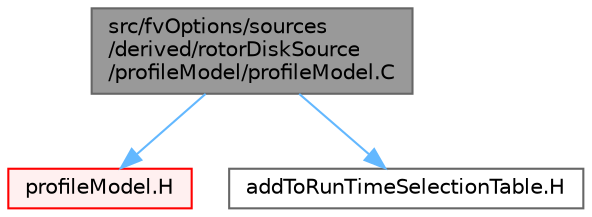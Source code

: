 digraph "src/fvOptions/sources/derived/rotorDiskSource/profileModel/profileModel.C"
{
 // LATEX_PDF_SIZE
  bgcolor="transparent";
  edge [fontname=Helvetica,fontsize=10,labelfontname=Helvetica,labelfontsize=10];
  node [fontname=Helvetica,fontsize=10,shape=box,height=0.2,width=0.4];
  Node1 [id="Node000001",label="src/fvOptions/sources\l/derived/rotorDiskSource\l/profileModel/profileModel.C",height=0.2,width=0.4,color="gray40", fillcolor="grey60", style="filled", fontcolor="black",tooltip=" "];
  Node1 -> Node2 [id="edge1_Node000001_Node000002",color="steelblue1",style="solid",tooltip=" "];
  Node2 [id="Node000002",label="profileModel.H",height=0.2,width=0.4,color="red", fillcolor="#FFF0F0", style="filled",URL="$profileModel_8H.html",tooltip=" "];
  Node1 -> Node134 [id="edge2_Node000001_Node000134",color="steelblue1",style="solid",tooltip=" "];
  Node134 [id="Node000134",label="addToRunTimeSelectionTable.H",height=0.2,width=0.4,color="grey40", fillcolor="white", style="filled",URL="$addToRunTimeSelectionTable_8H.html",tooltip="Macros for easy insertion into run-time selection tables."];
}
